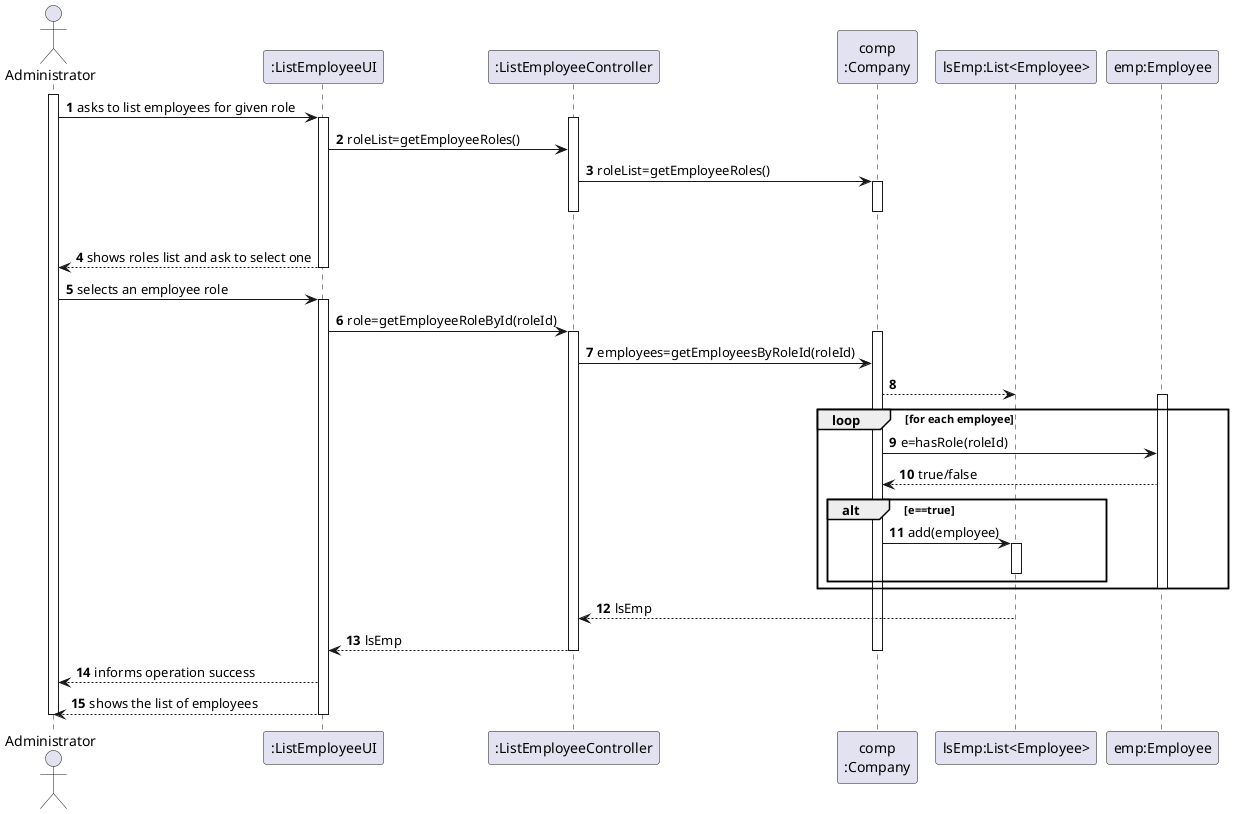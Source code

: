 @startuml
autonumber
'hide footbox
actor "Administrator" as ADM

participant ":ListEmployeeUI" as UI
participant ":ListEmployeeController" as CTRL
participant "comp\n:Company" as COMP
participant "lsEmp:List<Employee>" as LST
participant "emp:Employee" as EMP

activate ADM
ADM -> UI : asks to list employees for given role
activate UI
activate CTRL
UI -> CTRL : roleList=getEmployeeRoles()

CTRL -> COMP : roleList=getEmployeeRoles()
activate COMP
|||
deactivate COMP
deactivate CTRL

UI --> ADM : shows roles list and ask to select one
deactivate UI

ADM -> UI : selects an employee role
activate UI

UI -> CTRL : role=getEmployeeRoleById(roleId)
activate CTRL

activate COMP
CTRL -> COMP: employees=getEmployeesByRoleId(roleId)
COMP --> LST

loop for each employee
  activate EMP
    COMP -> EMP: e=hasRole(roleId)
    EMP --> COMP: true/false
    alt e==true
        COMP -> LST: add(employee)
      activate LST
      deactivate LST
    end
  deactivate EMP
end

LST --> CTRL: lsEmp
CTRL --> UI: lsEmp

deactivate COMP
deactivate CTRL
UI --> ADM : informs operation success
UI --> ADM: shows the list of employees
deactivate UI

deactivate UI
deactivate CTRL
deactivate ADM

@enduml
